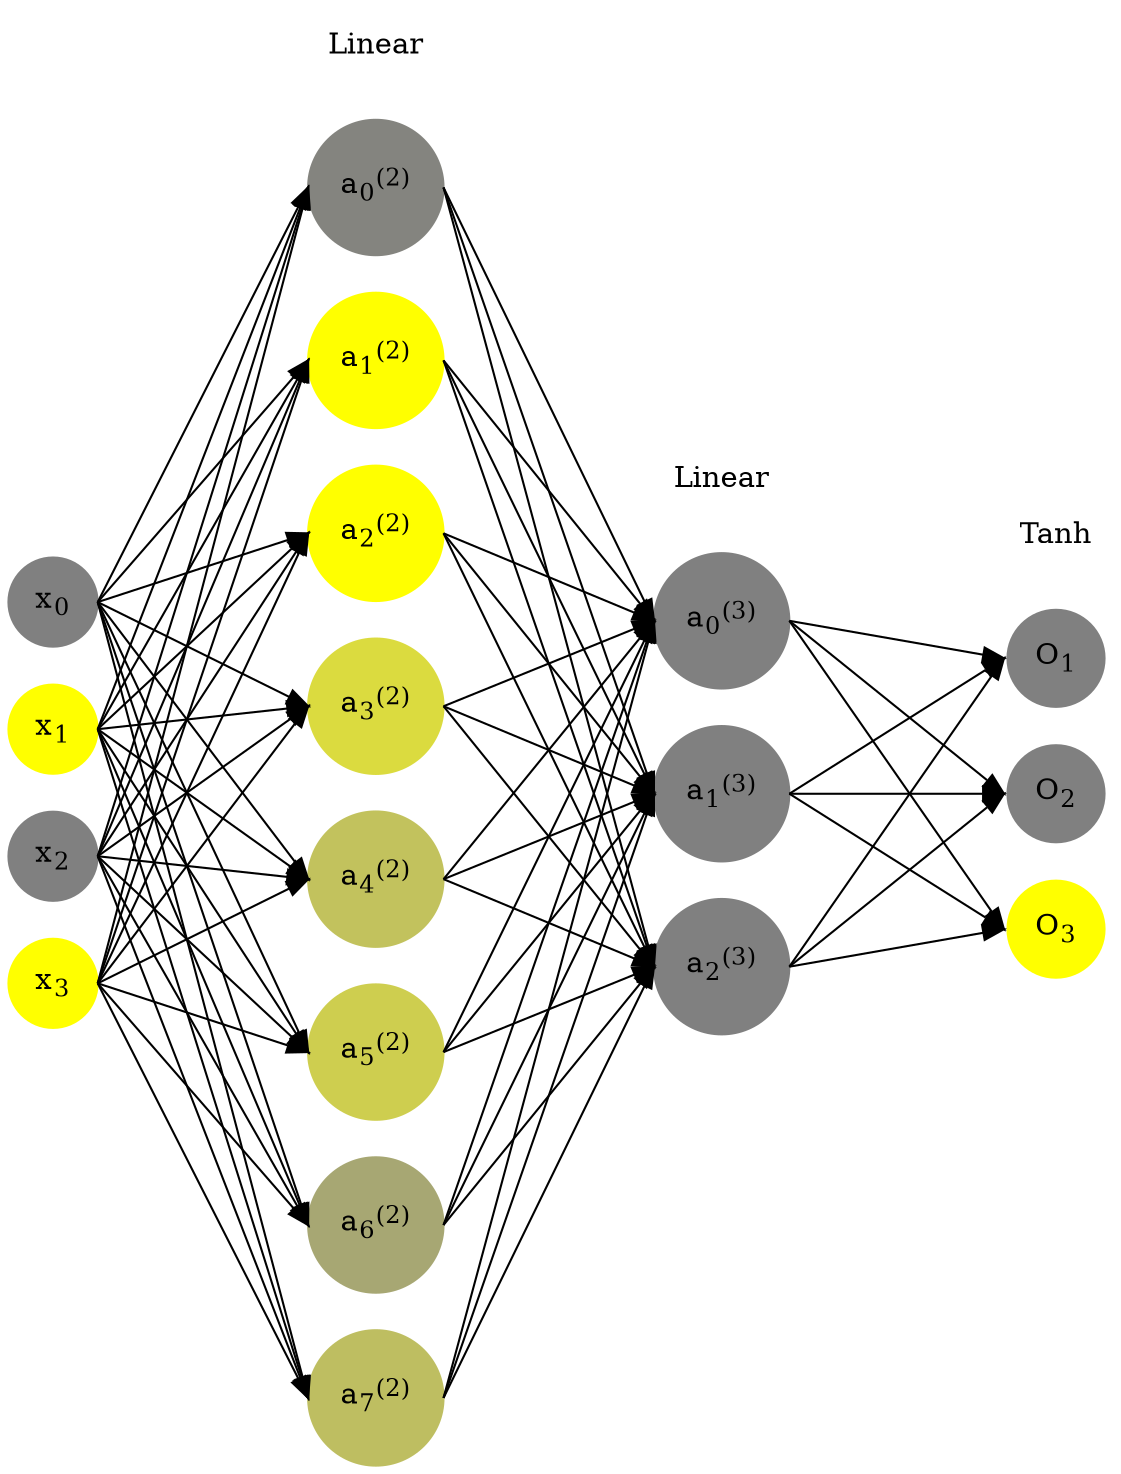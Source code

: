 digraph G {
	rankdir = LR;
	splines=false;
	edge[style=invis];
	ranksep= 1.4;
	{
	node [shape=circle, color="0.1667, 0.0, 0.5", style=filled, fillcolor="0.1667, 0.0, 0.5"];
	x0 [label=<x<sub>0</sub>>];
	}
	{
	node [shape=circle, color="0.1667, 1.0, 1.0", style=filled, fillcolor="0.1667, 1.0, 1.0"];
	x1 [label=<x<sub>1</sub>>];
	}
	{
	node [shape=circle, color="0.1667, 0.0, 0.5", style=filled, fillcolor="0.1667, 0.0, 0.5"];
	x2 [label=<x<sub>2</sub>>];
	}
	{
	node [shape=circle, color="0.1667, 1.0, 1.0", style=filled, fillcolor="0.1667, 1.0, 1.0"];
	x3 [label=<x<sub>3</sub>>];
	}
	{
	node [shape=circle, color="0.1667, 0.038144, 0.519072", style=filled, fillcolor="0.1667, 0.038144, 0.519072"];
	a02 [label=<a<sub>0</sub><sup>(2)</sup>>];
	}
	{
	node [shape=circle, color="0.1667, 1.083238, 1.041619", style=filled, fillcolor="0.1667, 1.083238, 1.041619"];
	a12 [label=<a<sub>1</sub><sup>(2)</sup>>];
	}
	{
	node [shape=circle, color="0.1667, 1.499369, 1.249684", style=filled, fillcolor="0.1667, 1.499369, 1.249684"];
	a22 [label=<a<sub>2</sub><sup>(2)</sup>>];
	}
	{
	node [shape=circle, color="0.1667, 0.711824, 0.855912", style=filled, fillcolor="0.1667, 0.711824, 0.855912"];
	a32 [label=<a<sub>3</sub><sup>(2)</sup>>];
	}
	{
	node [shape=circle, color="0.1667, 0.520005, 0.760003", style=filled, fillcolor="0.1667, 0.520005, 0.760003"];
	a42 [label=<a<sub>4</sub><sup>(2)</sup>>];
	}
	{
	node [shape=circle, color="0.1667, 0.616899, 0.808449", style=filled, fillcolor="0.1667, 0.616899, 0.808449"];
	a52 [label=<a<sub>5</sub><sup>(2)</sup>>];
	}
	{
	node [shape=circle, color="0.1667, 0.310230, 0.655115", style=filled, fillcolor="0.1667, 0.310230, 0.655115"];
	a62 [label=<a<sub>6</sub><sup>(2)</sup>>];
	}
	{
	node [shape=circle, color="0.1667, 0.486488, 0.743244", style=filled, fillcolor="0.1667, 0.486488, 0.743244"];
	a72 [label=<a<sub>7</sub><sup>(2)</sup>>];
	}
	{
	node [shape=circle, color="0.1667, 0.000000, 0.500000", style=filled, fillcolor="0.1667, 0.000000, 0.500000"];
	a03 [label=<a<sub>0</sub><sup>(3)</sup>>];
	}
	{
	node [shape=circle, color="0.1667, 0.000000, 0.500000", style=filled, fillcolor="0.1667, 0.000000, 0.500000"];
	a13 [label=<a<sub>1</sub><sup>(3)</sup>>];
	}
	{
	node [shape=circle, color="0.1667, 0.000000, 0.500000", style=filled, fillcolor="0.1667, 0.000000, 0.500000"];
	a23 [label=<a<sub>2</sub><sup>(3)</sup>>];
	}
	{
	node [shape=circle, color="0.1667, 0.0, 0.5", style=filled, fillcolor="0.1667, 0.0, 0.5"];
	O1 [label=<O<sub>1</sub>>];
	}
	{
	node [shape=circle, color="0.1667, 0.0, 0.5", style=filled, fillcolor="0.1667, 0.0, 0.5"];
	O2 [label=<O<sub>2</sub>>];
	}
	{
	node [shape=circle, color="0.1667, 1.0, 1.0", style=filled, fillcolor="0.1667, 1.0, 1.0"];
	O3 [label=<O<sub>3</sub>>];
	}
	{
	rank=same;
	x0->x1->x2->x3;
	}
	{
	rank=same;
	a02->a12->a22->a32->a42->a52->a62->a72;
	}
	{
	rank=same;
	a03->a13->a23;
	}
	{
	rank=same;
	O1->O2->O3;
	}
	l1 [shape=plaintext,label="Linear"];
	l1->a02;
	{rank=same; l1;a02};
	l2 [shape=plaintext,label="Linear"];
	l2->a03;
	{rank=same; l2;a03};
	l3 [shape=plaintext,label="Tanh"];
	l3->O1;
	{rank=same; l3;O1};
edge[style=solid, tailport=e, headport=w];
	{x0;x1;x2;x3} -> {a02;a12;a22;a32;a42;a52;a62;a72};
	{a02;a12;a22;a32;a42;a52;a62;a72} -> {a03;a13;a23};
	{a03;a13;a23} -> {O1,O2,O3};
}